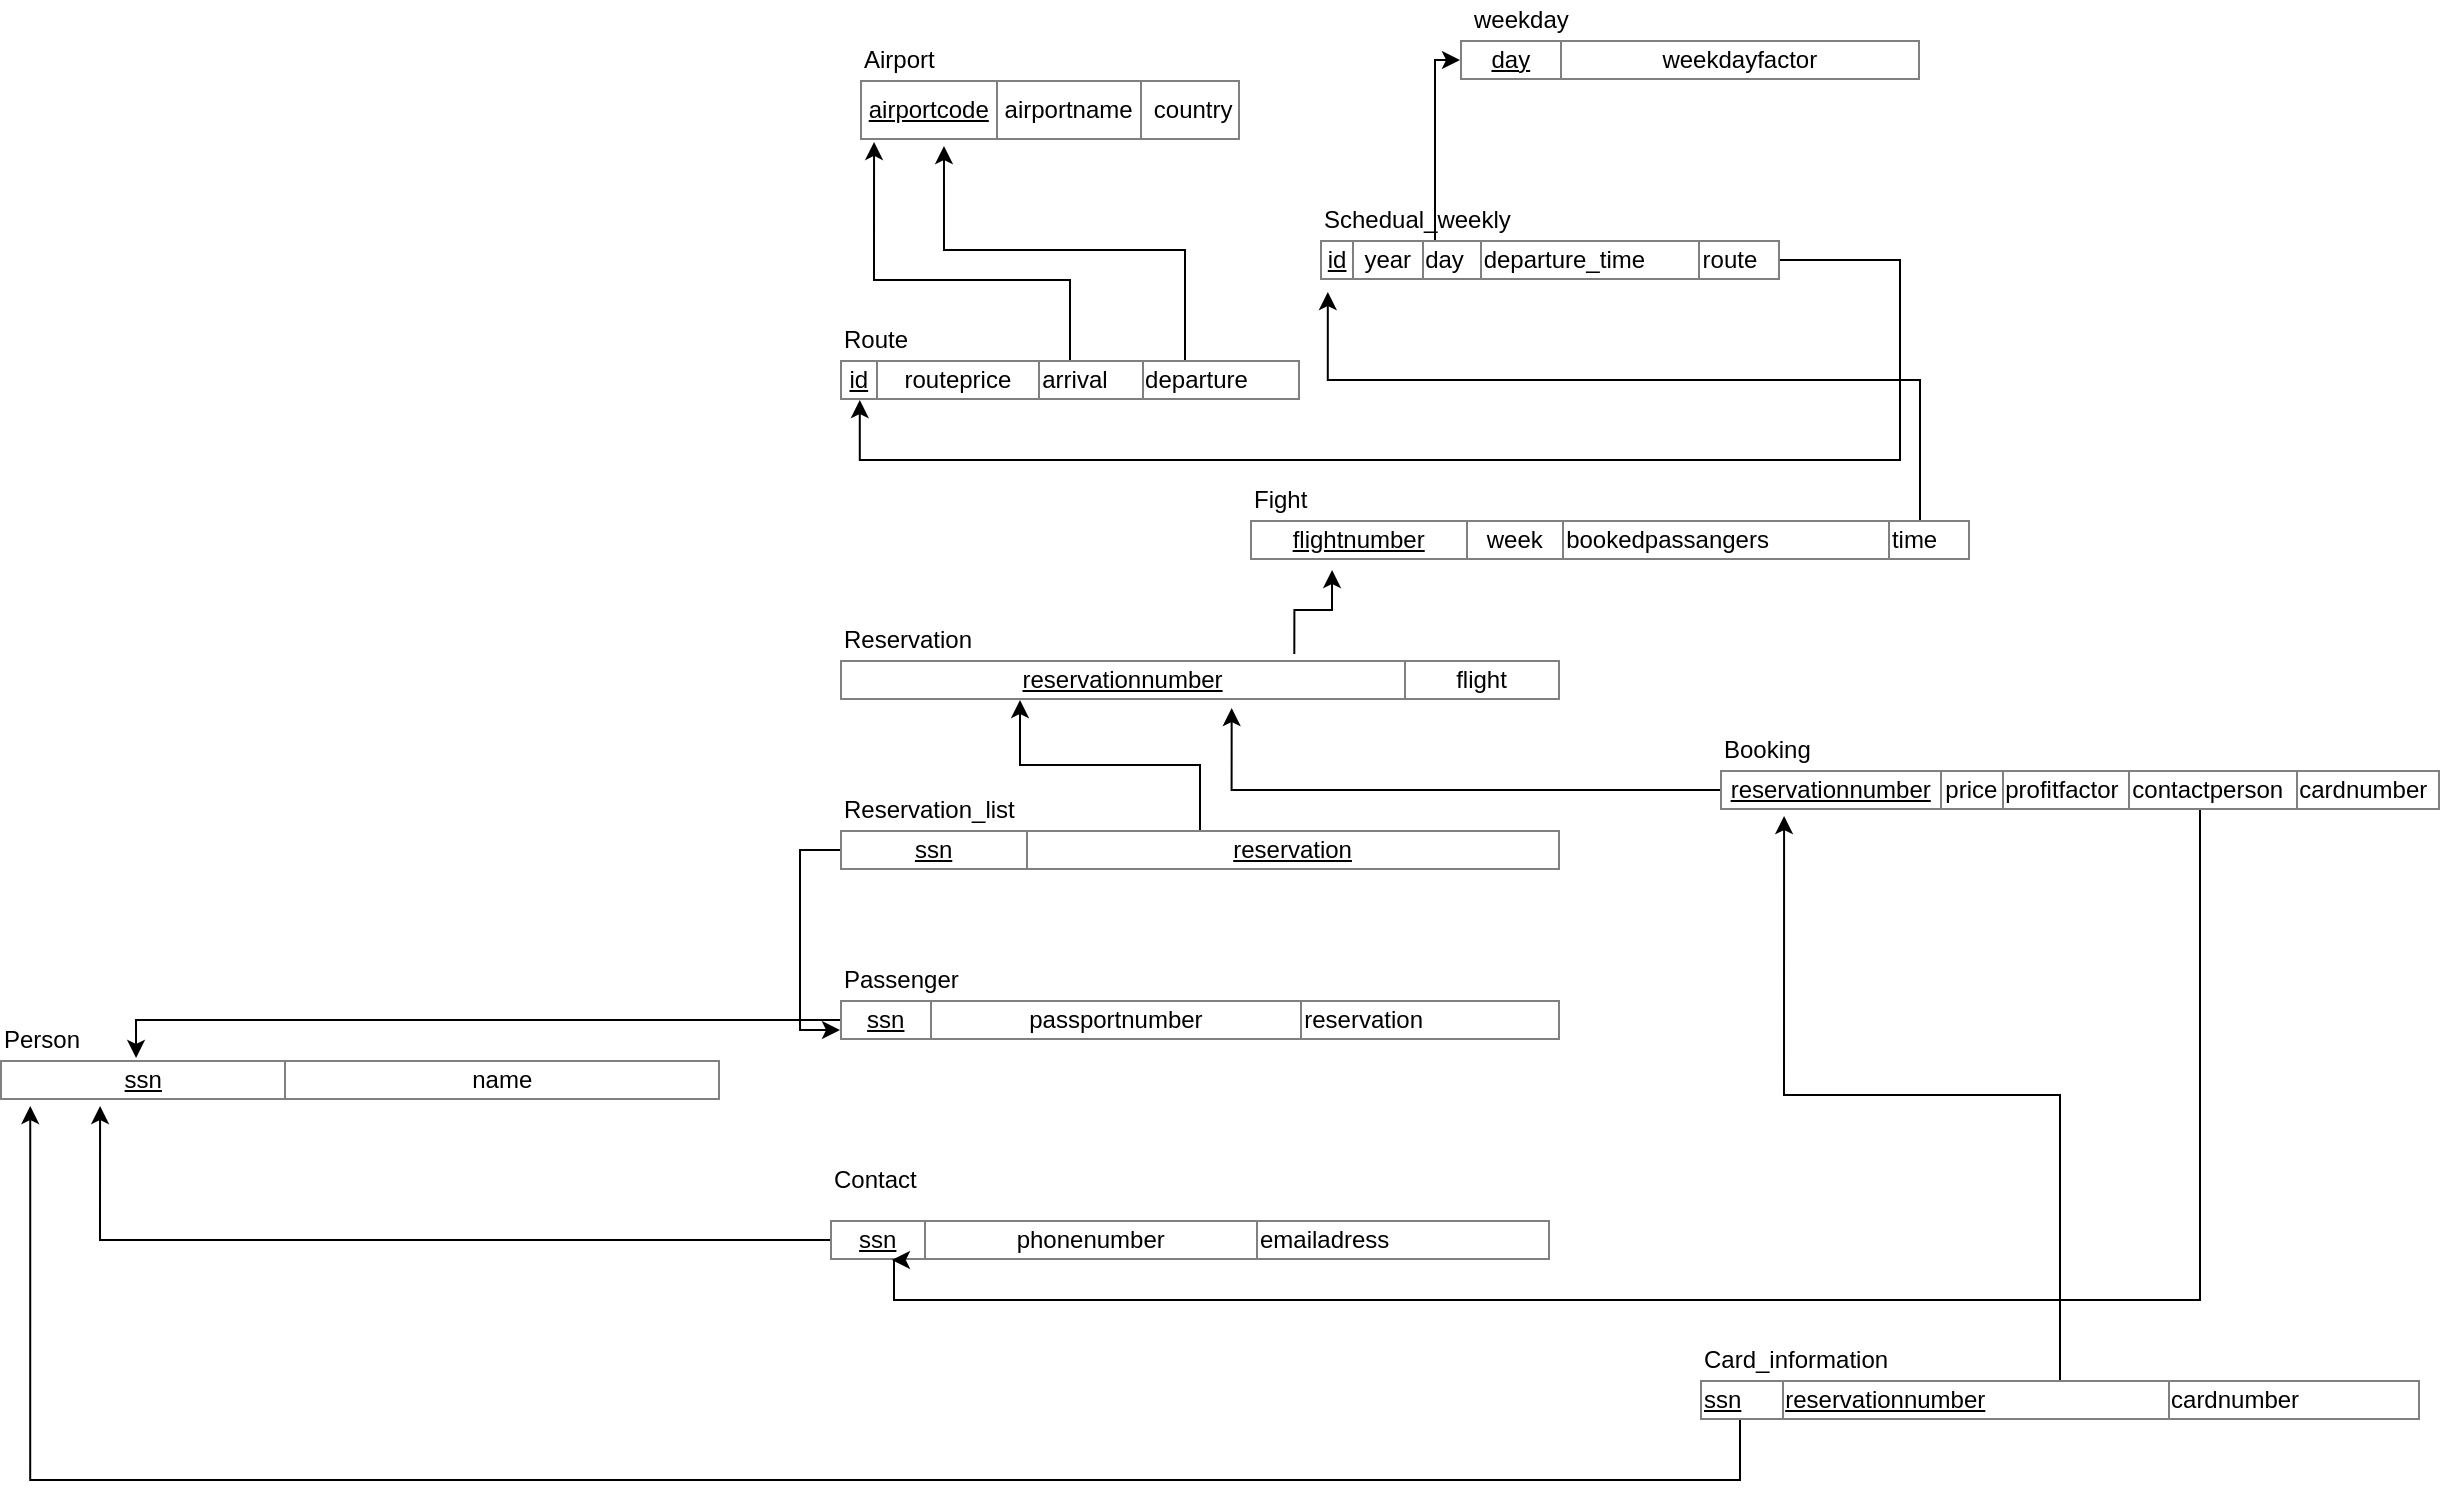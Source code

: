 <mxfile version="12.2.8" type="device" pages="1"><diagram id="cLiz5aJWEtQ9I_NOEIQo" name="Page-1"><mxGraphModel dx="1308" dy="865" grid="1" gridSize="10" guides="1" tooltips="1" connect="1" arrows="1" fold="1" page="1" pageScale="1" pageWidth="850" pageHeight="1100" math="0" shadow="0"><root><mxCell id="0"/><mxCell id="1" parent="0"/><mxCell id="Pe2rD3feH6nDoG4--Ckd-4" value="&lt;table border=&quot;1&quot; width=&quot;100%&quot; style=&quot;width: 100% ; height: 100% ; border-collapse: collapse&quot;&gt;&lt;tbody&gt;&lt;tr&gt;&lt;td align=&quot;center&quot;&gt;&lt;u&gt;airportcode&lt;/u&gt;&lt;/td&gt;&lt;td align=&quot;center&quot;&gt;airportname&lt;/td&gt;&lt;td align=&quot;center&quot;&gt;&amp;nbsp;country&lt;/td&gt;&lt;/tr&gt;&lt;/tbody&gt;&lt;/table&gt;" style="text;html=1;strokeColor=none;fillColor=none;overflow=fill;" vertex="1" parent="1"><mxGeometry x="20" y="60" width="190" height="30" as="geometry"/></mxCell><mxCell id="Pe2rD3feH6nDoG4--Ckd-5" value="Airport" style="text;html=1;resizable=0;points=[];autosize=1;align=left;verticalAlign=top;spacingTop=-4;" vertex="1" parent="1"><mxGeometry x="20" y="40" width="50" height="20" as="geometry"/></mxCell><mxCell id="Pe2rD3feH6nDoG4--Ckd-8" value="" style="edgeStyle=orthogonalEdgeStyle;rounded=0;orthogonalLoop=1;jettySize=auto;html=1;entryX=0.037;entryY=1.033;entryDx=0;entryDy=0;entryPerimeter=0;" edge="1" parent="1" source="Pe2rD3feH6nDoG4--Ckd-6" target="Pe2rD3feH6nDoG4--Ckd-4"><mxGeometry relative="1" as="geometry"><mxPoint x="145" y="100" as="targetPoint"/><Array as="points"><mxPoint x="125" y="160"/><mxPoint x="27" y="160"/></Array></mxGeometry></mxCell><mxCell id="Pe2rD3feH6nDoG4--Ckd-9" style="edgeStyle=orthogonalEdgeStyle;rounded=0;orthogonalLoop=1;jettySize=auto;html=1;exitX=0.75;exitY=0;exitDx=0;exitDy=0;entryX=0.221;entryY=1.1;entryDx=0;entryDy=0;entryPerimeter=0;" edge="1" parent="1" source="Pe2rD3feH6nDoG4--Ckd-6" target="Pe2rD3feH6nDoG4--Ckd-4"><mxGeometry relative="1" as="geometry"/></mxCell><mxCell id="Pe2rD3feH6nDoG4--Ckd-6" value="&lt;table border=&quot;1&quot; width=&quot;100%&quot; style=&quot;width: 100% ; height: 100% ; border-collapse: collapse&quot;&gt;&lt;tbody&gt;&lt;tr&gt;&lt;td align=&quot;center&quot;&gt;&lt;u&gt;id&lt;/u&gt;&lt;/td&gt;&lt;td align=&quot;center&quot;&gt;routeprice&lt;/td&gt;&lt;td&gt;arrival&lt;/td&gt;&lt;td&gt;departure&lt;/td&gt;&lt;/tr&gt;&lt;/tbody&gt;&lt;/table&gt;" style="text;html=1;strokeColor=none;fillColor=none;overflow=fill;" vertex="1" parent="1"><mxGeometry x="10" y="200" width="230" height="20" as="geometry"/></mxCell><mxCell id="Pe2rD3feH6nDoG4--Ckd-10" value="Route" style="text;html=1;resizable=0;points=[];autosize=1;align=left;verticalAlign=top;spacingTop=-4;" vertex="1" parent="1"><mxGeometry x="10" y="180" width="50" height="20" as="geometry"/></mxCell><mxCell id="Pe2rD3feH6nDoG4--Ckd-15" style="edgeStyle=orthogonalEdgeStyle;rounded=0;orthogonalLoop=1;jettySize=auto;html=1;entryX=0.043;entryY=1;entryDx=0;entryDy=0;entryPerimeter=0;" edge="1" parent="1" source="Pe2rD3feH6nDoG4--Ckd-12" target="Pe2rD3feH6nDoG4--Ckd-6"><mxGeometry relative="1" as="geometry"><mxPoint x="10" y="230" as="targetPoint"/><Array as="points"><mxPoint x="540" y="250"/><mxPoint x="20" y="250"/></Array></mxGeometry></mxCell><mxCell id="Pe2rD3feH6nDoG4--Ckd-16" style="edgeStyle=orthogonalEdgeStyle;rounded=0;orthogonalLoop=1;jettySize=auto;html=1;exitX=0.25;exitY=0;exitDx=0;exitDy=0;entryX=0;entryY=0.5;entryDx=0;entryDy=0;" edge="1" parent="1" source="Pe2rD3feH6nDoG4--Ckd-12" target="Pe2rD3feH6nDoG4--Ckd-19"><mxGeometry relative="1" as="geometry"><mxPoint x="308" y="40" as="targetPoint"/><Array as="points"><mxPoint x="308" y="50"/></Array></mxGeometry></mxCell><mxCell id="Pe2rD3feH6nDoG4--Ckd-12" value="&lt;table border=&quot;1&quot; width=&quot;100%&quot; style=&quot;width: 100% ; height: 100% ; border-collapse: collapse&quot;&gt;&lt;tbody&gt;&lt;tr&gt;&lt;td align=&quot;center&quot;&gt;&lt;u&gt;id&lt;/u&gt;&lt;/td&gt;&lt;td align=&quot;center&quot;&gt;year&lt;/td&gt;&lt;td&gt;day&lt;/td&gt;&lt;td&gt;departure_time&lt;/td&gt;&lt;td&gt;route&lt;/td&gt;&lt;/tr&gt;&lt;/tbody&gt;&lt;/table&gt;" style="text;html=1;strokeColor=none;fillColor=none;overflow=fill;" vertex="1" parent="1"><mxGeometry x="250" y="140" width="230" height="20" as="geometry"/></mxCell><mxCell id="Pe2rD3feH6nDoG4--Ckd-17" value="weekday" style="text;html=1;resizable=0;points=[];autosize=1;align=left;verticalAlign=top;spacingTop=-4;" vertex="1" parent="1"><mxGeometry x="325" y="20" width="60" height="20" as="geometry"/></mxCell><mxCell id="Pe2rD3feH6nDoG4--Ckd-18" value="Schedual_weekly" style="text;html=1;resizable=0;points=[];autosize=1;align=left;verticalAlign=top;spacingTop=-4;" vertex="1" parent="1"><mxGeometry x="250" y="120" width="110" height="20" as="geometry"/></mxCell><mxCell id="Pe2rD3feH6nDoG4--Ckd-19" value="&lt;table border=&quot;1&quot; width=&quot;100%&quot; style=&quot;width: 100% ; height: 100% ; border-collapse: collapse&quot;&gt;&lt;tbody&gt;&lt;tr&gt;&lt;td align=&quot;center&quot;&gt;&lt;u&gt;day&lt;/u&gt;&lt;/td&gt;&lt;td align=&quot;center&quot;&gt;weekdayfactor&lt;/td&gt;&lt;/tr&gt;&lt;/tbody&gt;&lt;/table&gt;" style="text;html=1;strokeColor=none;fillColor=none;overflow=fill;" vertex="1" parent="1"><mxGeometry x="320" y="40" width="230" height="20" as="geometry"/></mxCell><mxCell id="Pe2rD3feH6nDoG4--Ckd-22" value="" style="edgeStyle=orthogonalEdgeStyle;rounded=0;orthogonalLoop=1;jettySize=auto;html=1;entryX=0.017;entryY=1.3;entryDx=0;entryDy=0;entryPerimeter=0;" edge="1" parent="1" source="Pe2rD3feH6nDoG4--Ckd-20" target="Pe2rD3feH6nDoG4--Ckd-12"><mxGeometry relative="1" as="geometry"><mxPoint x="430" y="210" as="targetPoint"/><Array as="points"><mxPoint x="550" y="210"/><mxPoint x="254" y="210"/></Array></mxGeometry></mxCell><mxCell id="Pe2rD3feH6nDoG4--Ckd-20" value="&lt;table border=&quot;1&quot; width=&quot;100%&quot; style=&quot;width: 100% ; height: 100% ; border-collapse: collapse&quot;&gt;&lt;tbody&gt;&lt;tr&gt;&lt;td align=&quot;center&quot;&gt;&lt;u&gt;flightnumber&lt;/u&gt;&lt;/td&gt;&lt;td align=&quot;center&quot;&gt;week&lt;/td&gt;&lt;td&gt;bookedpassangers&lt;/td&gt;&lt;td&gt;time&lt;/td&gt;&lt;/tr&gt;&lt;/tbody&gt;&lt;/table&gt;" style="text;html=1;strokeColor=none;fillColor=none;overflow=fill;" vertex="1" parent="1"><mxGeometry x="215" y="280" width="360" height="20" as="geometry"/></mxCell><mxCell id="Pe2rD3feH6nDoG4--Ckd-23" value="Fight" style="text;html=1;resizable=0;points=[];autosize=1;align=left;verticalAlign=top;spacingTop=-4;" vertex="1" parent="1"><mxGeometry x="215" y="260" width="40" height="20" as="geometry"/></mxCell><mxCell id="Pe2rD3feH6nDoG4--Ckd-32" value="" style="edgeStyle=orthogonalEdgeStyle;rounded=0;orthogonalLoop=1;jettySize=auto;html=1;entryX=0.114;entryY=1.25;entryDx=0;entryDy=0;entryPerimeter=0;exitX=0.631;exitY=-0.15;exitDx=0;exitDy=0;exitPerimeter=0;" edge="1" parent="1" source="Pe2rD3feH6nDoG4--Ckd-24" target="Pe2rD3feH6nDoG4--Ckd-20"><mxGeometry relative="1" as="geometry"><mxPoint x="295" y="270" as="targetPoint"/></mxGeometry></mxCell><mxCell id="Pe2rD3feH6nDoG4--Ckd-24" value="&lt;table border=&quot;1&quot; width=&quot;100%&quot; style=&quot;width: 100% ; height: 100% ; border-collapse: collapse&quot;&gt;&lt;tbody&gt;&lt;tr&gt;&lt;td align=&quot;center&quot;&gt;&lt;u&gt;reservationnumber&lt;/u&gt;&lt;/td&gt;&lt;td align=&quot;center&quot;&gt;flight&lt;/td&gt;&lt;/tr&gt;&lt;/tbody&gt;&lt;/table&gt;" style="text;html=1;strokeColor=none;fillColor=none;overflow=fill;" vertex="1" parent="1"><mxGeometry x="10" y="350" width="360" height="20" as="geometry"/></mxCell><mxCell id="Pe2rD3feH6nDoG4--Ckd-43" style="edgeStyle=orthogonalEdgeStyle;rounded=0;orthogonalLoop=1;jettySize=auto;html=1;entryX=0.189;entryY=-0.05;entryDx=0;entryDy=0;entryPerimeter=0;" edge="1" parent="1" source="Pe2rD3feH6nDoG4--Ckd-25" target="Pe2rD3feH6nDoG4--Ckd-40"><mxGeometry relative="1" as="geometry"/></mxCell><mxCell id="Pe2rD3feH6nDoG4--Ckd-25" value="&lt;table border=&quot;1&quot; width=&quot;100%&quot; style=&quot;width: 100% ; height: 100% ; border-collapse: collapse&quot;&gt;&lt;tbody&gt;&lt;tr&gt;&lt;td align=&quot;center&quot;&gt;&lt;u&gt;ssn&lt;/u&gt;&lt;/td&gt;&lt;td align=&quot;center&quot;&gt;passportnumber&lt;/td&gt;&lt;td&gt;reservation&lt;/td&gt;&lt;/tr&gt;&lt;/tbody&gt;&lt;/table&gt;" style="text;html=1;strokeColor=none;fillColor=none;overflow=fill;" vertex="1" parent="1"><mxGeometry x="10" y="520" width="360" height="20" as="geometry"/></mxCell><mxCell id="Pe2rD3feH6nDoG4--Ckd-33" style="edgeStyle=orthogonalEdgeStyle;rounded=0;orthogonalLoop=1;jettySize=auto;html=1;exitX=0.5;exitY=0;exitDx=0;exitDy=0;entryX=0.25;entryY=1;entryDx=0;entryDy=0;" edge="1" parent="1" source="Pe2rD3feH6nDoG4--Ckd-30" target="Pe2rD3feH6nDoG4--Ckd-24"><mxGeometry relative="1" as="geometry"/></mxCell><mxCell id="Pe2rD3feH6nDoG4--Ckd-37" style="edgeStyle=orthogonalEdgeStyle;rounded=0;orthogonalLoop=1;jettySize=auto;html=1;entryX=0;entryY=0.75;entryDx=0;entryDy=0;" edge="1" parent="1" source="Pe2rD3feH6nDoG4--Ckd-30" target="Pe2rD3feH6nDoG4--Ckd-25"><mxGeometry relative="1" as="geometry"><mxPoint x="-20" y="540" as="targetPoint"/><Array as="points"><mxPoint x="-10" y="445"/><mxPoint x="-10" y="535"/></Array></mxGeometry></mxCell><mxCell id="Pe2rD3feH6nDoG4--Ckd-30" value="&lt;table border=&quot;1&quot; width=&quot;100%&quot; style=&quot;width: 100% ; height: 100% ; border-collapse: collapse&quot;&gt;&lt;tbody&gt;&lt;tr&gt;&lt;td align=&quot;center&quot;&gt;&lt;u&gt;ssn&lt;/u&gt;&lt;/td&gt;&lt;td align=&quot;center&quot;&gt;&lt;u&gt;reservation&lt;/u&gt;&lt;/td&gt;&lt;/tr&gt;&lt;/tbody&gt;&lt;/table&gt;" style="text;html=1;strokeColor=none;fillColor=none;overflow=fill;" vertex="1" parent="1"><mxGeometry x="10" y="435" width="360" height="20" as="geometry"/></mxCell><mxCell id="Pe2rD3feH6nDoG4--Ckd-34" value="Reservation_list" style="text;html=1;resizable=0;points=[];autosize=1;align=left;verticalAlign=top;spacingTop=-4;" vertex="1" parent="1"><mxGeometry x="10" y="415" width="100" height="20" as="geometry"/></mxCell><mxCell id="Pe2rD3feH6nDoG4--Ckd-35" value="Reservation" style="text;html=1;resizable=0;points=[];autosize=1;align=left;verticalAlign=top;spacingTop=-4;" vertex="1" parent="1"><mxGeometry x="10" y="330" width="80" height="20" as="geometry"/></mxCell><mxCell id="Pe2rD3feH6nDoG4--Ckd-36" value="Passenger" style="text;html=1;resizable=0;points=[];autosize=1;align=left;verticalAlign=top;spacingTop=-4;" vertex="1" parent="1"><mxGeometry x="10" y="500" width="70" height="20" as="geometry"/></mxCell><mxCell id="Pe2rD3feH6nDoG4--Ckd-42" style="edgeStyle=orthogonalEdgeStyle;rounded=0;orthogonalLoop=1;jettySize=auto;html=1;entryX=0.139;entryY=1.15;entryDx=0;entryDy=0;entryPerimeter=0;" edge="1" parent="1" source="Pe2rD3feH6nDoG4--Ckd-38" target="Pe2rD3feH6nDoG4--Ckd-40"><mxGeometry relative="1" as="geometry"/></mxCell><mxCell id="Pe2rD3feH6nDoG4--Ckd-38" value="&lt;table border=&quot;1&quot; width=&quot;100%&quot; style=&quot;width: 100% ; height: 100% ; border-collapse: collapse&quot;&gt;&lt;tbody&gt;&lt;tr&gt;&lt;td align=&quot;center&quot;&gt;&lt;u&gt;ssn&lt;/u&gt;&lt;/td&gt;&lt;td align=&quot;center&quot;&gt;phonenumber&lt;/td&gt;&lt;td&gt;emailadress&lt;/td&gt;&lt;/tr&gt;&lt;/tbody&gt;&lt;/table&gt;" style="text;html=1;strokeColor=none;fillColor=none;overflow=fill;" vertex="1" parent="1"><mxGeometry x="5" y="630" width="360" height="20" as="geometry"/></mxCell><mxCell id="Pe2rD3feH6nDoG4--Ckd-39" value="Contact" style="text;html=1;resizable=0;points=[];autosize=1;align=left;verticalAlign=top;spacingTop=-4;" vertex="1" parent="1"><mxGeometry x="5" y="600" width="60" height="20" as="geometry"/></mxCell><mxCell id="Pe2rD3feH6nDoG4--Ckd-40" value="&lt;table border=&quot;1&quot; width=&quot;100%&quot; style=&quot;width: 100% ; height: 100% ; border-collapse: collapse&quot;&gt;&lt;tbody&gt;&lt;tr&gt;&lt;td align=&quot;center&quot;&gt;&lt;u&gt;ssn&lt;/u&gt;&lt;/td&gt;&lt;td align=&quot;center&quot;&gt;name&lt;/td&gt;&lt;/tr&gt;&lt;/tbody&gt;&lt;/table&gt;" style="text;html=1;strokeColor=none;fillColor=none;overflow=fill;" vertex="1" parent="1"><mxGeometry x="-410" y="550" width="360" height="20" as="geometry"/></mxCell><mxCell id="Pe2rD3feH6nDoG4--Ckd-41" value="Person" style="text;html=1;resizable=0;points=[];autosize=1;align=left;verticalAlign=top;spacingTop=-4;" vertex="1" parent="1"><mxGeometry x="-410" y="530" width="50" height="20" as="geometry"/></mxCell><mxCell id="Pe2rD3feH6nDoG4--Ckd-45" style="edgeStyle=orthogonalEdgeStyle;rounded=0;orthogonalLoop=1;jettySize=auto;html=1;entryX=0.544;entryY=1.2;entryDx=0;entryDy=0;entryPerimeter=0;" edge="1" parent="1" source="Pe2rD3feH6nDoG4--Ckd-44" target="Pe2rD3feH6nDoG4--Ckd-24"><mxGeometry relative="1" as="geometry"/></mxCell><mxCell id="Pe2rD3feH6nDoG4--Ckd-47" style="edgeStyle=orthogonalEdgeStyle;rounded=0;orthogonalLoop=1;jettySize=auto;html=1;entryX=0.086;entryY=1;entryDx=0;entryDy=0;entryPerimeter=0;" edge="1" parent="1" source="Pe2rD3feH6nDoG4--Ckd-44" target="Pe2rD3feH6nDoG4--Ckd-38"><mxGeometry relative="1" as="geometry"><mxPoint x="630" y="760" as="targetPoint"/><Array as="points"><mxPoint x="690" y="670"/><mxPoint x="37" y="670"/></Array></mxGeometry></mxCell><mxCell id="Pe2rD3feH6nDoG4--Ckd-44" value="&lt;table border=&quot;1&quot; width=&quot;100%&quot; style=&quot;width: 100% ; height: 100% ; border-collapse: collapse&quot;&gt;&lt;tbody&gt;&lt;tr&gt;&lt;td align=&quot;center&quot;&gt;&lt;u&gt;reservationnumber&lt;/u&gt;&lt;/td&gt;&lt;td align=&quot;center&quot;&gt;price&lt;/td&gt;&lt;td&gt;profitfactor&lt;/td&gt;&lt;td&gt;contactperson&lt;/td&gt;&lt;td&gt;cardnumber&lt;/td&gt;&lt;/tr&gt;&lt;/tbody&gt;&lt;/table&gt;" style="text;html=1;strokeColor=none;fillColor=none;overflow=fill;" vertex="1" parent="1"><mxGeometry x="450" y="405" width="360" height="20" as="geometry"/></mxCell><mxCell id="Pe2rD3feH6nDoG4--Ckd-46" value="Booking" style="text;html=1;resizable=0;points=[];autosize=1;align=left;verticalAlign=top;spacingTop=-4;" vertex="1" parent="1"><mxGeometry x="450" y="385" width="60" height="20" as="geometry"/></mxCell><mxCell id="Pe2rD3feH6nDoG4--Ckd-50" style="edgeStyle=orthogonalEdgeStyle;rounded=0;orthogonalLoop=1;jettySize=auto;html=1;entryX=0.042;entryY=1.15;entryDx=0;entryDy=0;entryPerimeter=0;" edge="1" parent="1" source="Pe2rD3feH6nDoG4--Ckd-48" target="Pe2rD3feH6nDoG4--Ckd-40"><mxGeometry relative="1" as="geometry"><Array as="points"><mxPoint x="460" y="760"/><mxPoint x="-395" y="760"/></Array></mxGeometry></mxCell><mxCell id="Pe2rD3feH6nDoG4--Ckd-51" style="edgeStyle=orthogonalEdgeStyle;rounded=0;orthogonalLoop=1;jettySize=auto;html=1;entryX=0.089;entryY=1.15;entryDx=0;entryDy=0;entryPerimeter=0;" edge="1" parent="1" source="Pe2rD3feH6nDoG4--Ckd-48" target="Pe2rD3feH6nDoG4--Ckd-44"><mxGeometry relative="1" as="geometry"/></mxCell><mxCell id="Pe2rD3feH6nDoG4--Ckd-48" value="&lt;table border=&quot;1&quot; width=&quot;100%&quot; style=&quot;width: 100% ; height: 100% ; border-collapse: collapse&quot;&gt;&lt;tbody&gt;&lt;tr&gt;&lt;td&gt;&lt;u&gt;ssn&lt;/u&gt;&lt;/td&gt;&lt;td&gt;&lt;u&gt;reservationnumber&lt;/u&gt;&lt;/td&gt;&lt;td&gt;cardnumber&lt;/td&gt;&lt;/tr&gt;&lt;/tbody&gt;&lt;/table&gt;" style="text;html=1;strokeColor=none;fillColor=none;overflow=fill;" vertex="1" parent="1"><mxGeometry x="440" y="710" width="360" height="20" as="geometry"/></mxCell><mxCell id="Pe2rD3feH6nDoG4--Ckd-49" value="Card_information" style="text;html=1;resizable=0;points=[];autosize=1;align=left;verticalAlign=top;spacingTop=-4;" vertex="1" parent="1"><mxGeometry x="440" y="690" width="110" height="20" as="geometry"/></mxCell></root></mxGraphModel></diagram></mxfile>